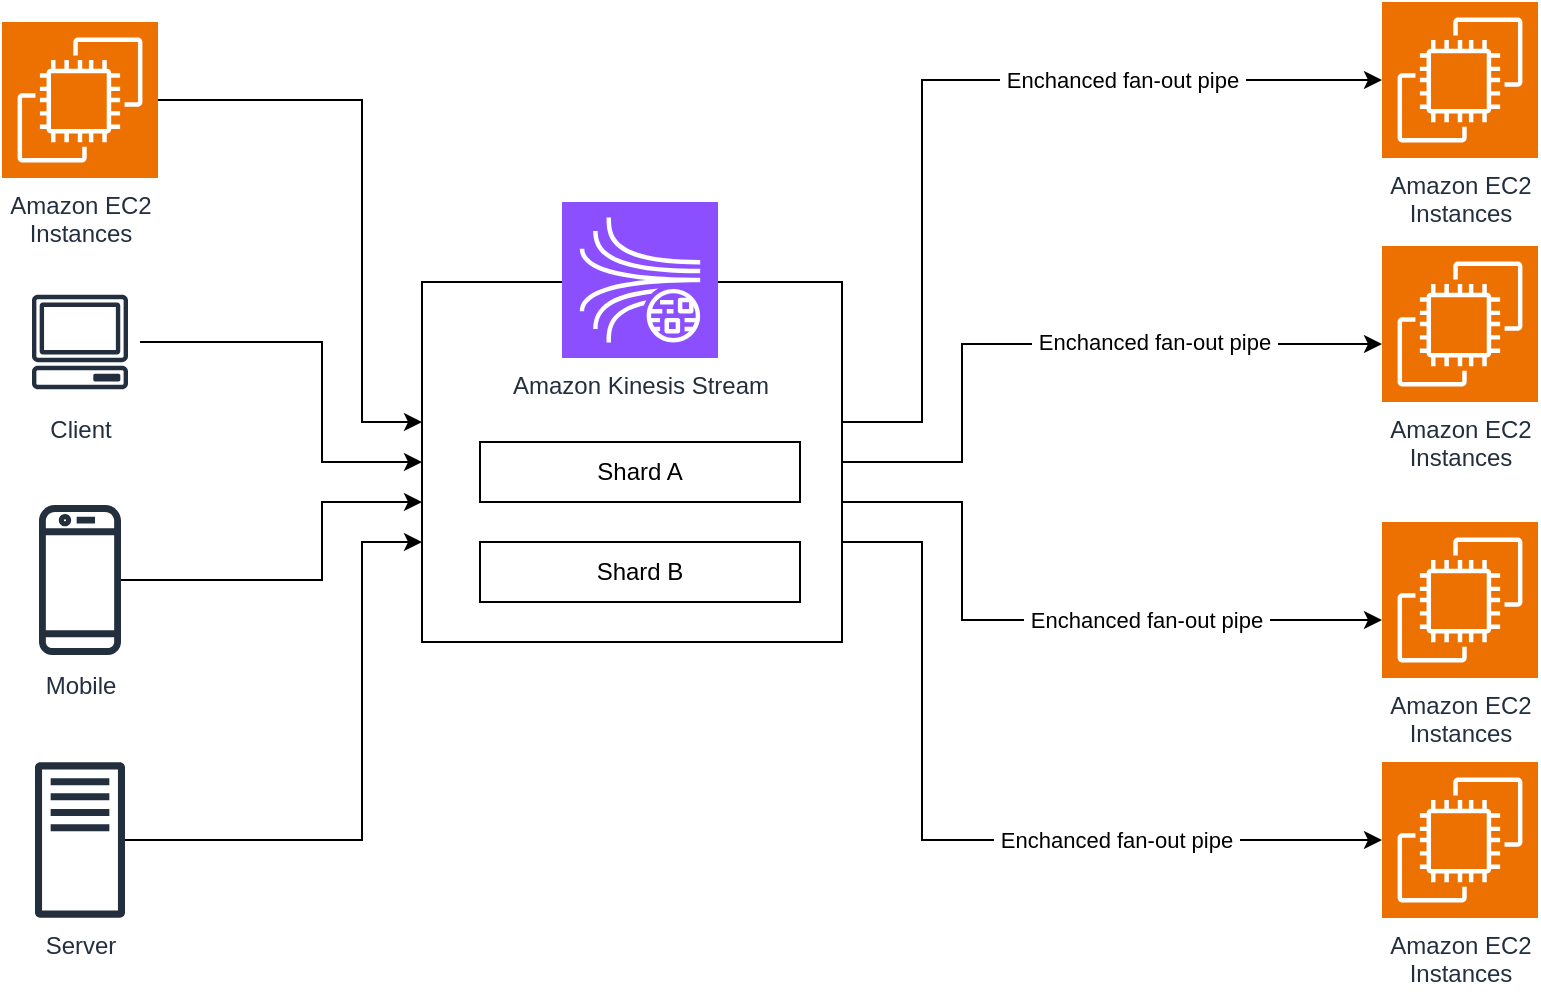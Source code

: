 <mxfile version="26.0.4">
  <diagram name="Page-1" id="NyROWdmkw-8hthtl_QMj">
    <mxGraphModel dx="1114" dy="1198" grid="1" gridSize="10" guides="1" tooltips="1" connect="1" arrows="1" fold="1" page="1" pageScale="1" pageWidth="850" pageHeight="1100" math="0" shadow="0">
      <root>
        <mxCell id="0" />
        <mxCell id="1" parent="0" />
        <mxCell id="8o8Y5m0T7R4Kcj14xXGn-14" style="edgeStyle=orthogonalEdgeStyle;rounded=0;orthogonalLoop=1;jettySize=auto;html=1;" edge="1" parent="1" source="8o8Y5m0T7R4Kcj14xXGn-3" target="8o8Y5m0T7R4Kcj14xXGn-8">
          <mxGeometry relative="1" as="geometry">
            <Array as="points">
              <mxPoint x="221" y="739" />
              <mxPoint x="221" y="590" />
            </Array>
          </mxGeometry>
        </mxCell>
        <mxCell id="8o8Y5m0T7R4Kcj14xXGn-15" style="edgeStyle=orthogonalEdgeStyle;rounded=0;orthogonalLoop=1;jettySize=auto;html=1;" edge="1" parent="1" source="8o8Y5m0T7R4Kcj14xXGn-2" target="8o8Y5m0T7R4Kcj14xXGn-8">
          <mxGeometry relative="1" as="geometry">
            <Array as="points">
              <mxPoint x="201" y="609" />
              <mxPoint x="201" y="570" />
            </Array>
          </mxGeometry>
        </mxCell>
        <mxCell id="8o8Y5m0T7R4Kcj14xXGn-16" style="edgeStyle=orthogonalEdgeStyle;rounded=0;orthogonalLoop=1;jettySize=auto;html=1;" edge="1" parent="1" source="8o8Y5m0T7R4Kcj14xXGn-1" target="8o8Y5m0T7R4Kcj14xXGn-8">
          <mxGeometry relative="1" as="geometry">
            <Array as="points">
              <mxPoint x="201" y="490" />
              <mxPoint x="201" y="550" />
            </Array>
          </mxGeometry>
        </mxCell>
        <mxCell id="8o8Y5m0T7R4Kcj14xXGn-24" style="edgeStyle=orthogonalEdgeStyle;rounded=0;orthogonalLoop=1;jettySize=auto;html=1;" edge="1" parent="1" source="8o8Y5m0T7R4Kcj14xXGn-8" target="8o8Y5m0T7R4Kcj14xXGn-19">
          <mxGeometry relative="1" as="geometry">
            <Array as="points">
              <mxPoint x="521" y="550" />
              <mxPoint x="521" y="491" />
            </Array>
          </mxGeometry>
        </mxCell>
        <mxCell id="8o8Y5m0T7R4Kcj14xXGn-27" value="&amp;nbsp;Enchanced fan-out pipe&amp;nbsp;" style="edgeLabel;html=1;align=center;verticalAlign=middle;resizable=0;points=[];" vertex="1" connectable="0" parent="8o8Y5m0T7R4Kcj14xXGn-24">
          <mxGeometry x="0.307" y="-3" relative="1" as="geometry">
            <mxPoint y="-4" as="offset" />
          </mxGeometry>
        </mxCell>
        <mxCell id="8o8Y5m0T7R4Kcj14xXGn-25" style="edgeStyle=orthogonalEdgeStyle;rounded=0;orthogonalLoop=1;jettySize=auto;html=1;" edge="1" parent="1" source="8o8Y5m0T7R4Kcj14xXGn-8" target="8o8Y5m0T7R4Kcj14xXGn-20">
          <mxGeometry relative="1" as="geometry">
            <Array as="points">
              <mxPoint x="521" y="570" />
              <mxPoint x="521" y="629" />
            </Array>
          </mxGeometry>
        </mxCell>
        <mxCell id="8o8Y5m0T7R4Kcj14xXGn-28" value="&amp;nbsp;Enchanced fan-out pipe&amp;nbsp;" style="edgeLabel;html=1;align=center;verticalAlign=middle;resizable=0;points=[];" vertex="1" connectable="0" parent="8o8Y5m0T7R4Kcj14xXGn-25">
          <mxGeometry x="0.283" y="-1" relative="1" as="geometry">
            <mxPoint y="-1" as="offset" />
          </mxGeometry>
        </mxCell>
        <mxCell id="8o8Y5m0T7R4Kcj14xXGn-8" value="" style="rounded=0;whiteSpace=wrap;html=1;strokeColor=default;fillColor=none;" vertex="1" parent="1">
          <mxGeometry x="251" y="460" width="210" height="180" as="geometry" />
        </mxCell>
        <mxCell id="8o8Y5m0T7R4Kcj14xXGn-1" value="Client" style="sketch=0;outlineConnect=0;fontColor=#232F3E;gradientColor=none;strokeColor=#232F3E;fillColor=#ffffff;dashed=0;verticalLabelPosition=bottom;verticalAlign=top;align=center;html=1;fontSize=12;fontStyle=0;aspect=fixed;shape=mxgraph.aws4.resourceIcon;resIcon=mxgraph.aws4.client;" vertex="1" parent="1">
          <mxGeometry x="50" y="460" width="60" height="60" as="geometry" />
        </mxCell>
        <mxCell id="8o8Y5m0T7R4Kcj14xXGn-2" value="Mobile" style="sketch=0;outlineConnect=0;fontColor=#232F3E;gradientColor=none;fillColor=#232F3D;strokeColor=none;dashed=0;verticalLabelPosition=bottom;verticalAlign=top;align=center;html=1;fontSize=12;fontStyle=0;aspect=fixed;pointerEvents=1;shape=mxgraph.aws4.mobile_client;" vertex="1" parent="1">
          <mxGeometry x="59.5" y="570" width="41" height="78" as="geometry" />
        </mxCell>
        <mxCell id="8o8Y5m0T7R4Kcj14xXGn-3" value="Server" style="sketch=0;outlineConnect=0;fontColor=#232F3E;gradientColor=none;fillColor=#232F3D;strokeColor=none;dashed=0;verticalLabelPosition=bottom;verticalAlign=top;align=center;html=1;fontSize=12;fontStyle=0;aspect=fixed;pointerEvents=1;shape=mxgraph.aws4.traditional_server;" vertex="1" parent="1">
          <mxGeometry x="57.5" y="700" width="45" height="78" as="geometry" />
        </mxCell>
        <mxCell id="8o8Y5m0T7R4Kcj14xXGn-4" value="Amazon EC2&lt;div&gt;Instances&lt;/div&gt;" style="sketch=0;points=[[0,0,0],[0.25,0,0],[0.5,0,0],[0.75,0,0],[1,0,0],[0,1,0],[0.25,1,0],[0.5,1,0],[0.75,1,0],[1,1,0],[0,0.25,0],[0,0.5,0],[0,0.75,0],[1,0.25,0],[1,0.5,0],[1,0.75,0]];outlineConnect=0;fontColor=#232F3E;fillColor=#ED7100;strokeColor=#ffffff;dashed=0;verticalLabelPosition=bottom;verticalAlign=top;align=center;html=1;fontSize=12;fontStyle=0;aspect=fixed;shape=mxgraph.aws4.resourceIcon;resIcon=mxgraph.aws4.ec2;" vertex="1" parent="1">
          <mxGeometry x="41" y="330" width="78" height="78" as="geometry" />
        </mxCell>
        <mxCell id="8o8Y5m0T7R4Kcj14xXGn-5" value="Shard A" style="rounded=0;whiteSpace=wrap;html=1;" vertex="1" parent="1">
          <mxGeometry x="280" y="540" width="160" height="30" as="geometry" />
        </mxCell>
        <mxCell id="8o8Y5m0T7R4Kcj14xXGn-6" value="Shard B" style="rounded=0;whiteSpace=wrap;html=1;" vertex="1" parent="1">
          <mxGeometry x="280" y="590" width="160" height="30" as="geometry" />
        </mxCell>
        <mxCell id="8o8Y5m0T7R4Kcj14xXGn-7" value="Amazon Kinesis Stream" style="sketch=0;points=[[0,0,0],[0.25,0,0],[0.5,0,0],[0.75,0,0],[1,0,0],[0,1,0],[0.25,1,0],[0.5,1,0],[0.75,1,0],[1,1,0],[0,0.25,0],[0,0.5,0],[0,0.75,0],[1,0.25,0],[1,0.5,0],[1,0.75,0]];outlineConnect=0;fontColor=#232F3E;fillColor=#8C4FFF;strokeColor=#ffffff;dashed=0;verticalLabelPosition=bottom;verticalAlign=top;align=center;html=1;fontSize=12;fontStyle=0;aspect=fixed;shape=mxgraph.aws4.resourceIcon;resIcon=mxgraph.aws4.kinesis_data_streams;" vertex="1" parent="1">
          <mxGeometry x="321" y="420" width="78" height="78" as="geometry" />
        </mxCell>
        <mxCell id="8o8Y5m0T7R4Kcj14xXGn-13" style="edgeStyle=orthogonalEdgeStyle;rounded=0;orthogonalLoop=1;jettySize=auto;html=1;exitX=1;exitY=0.5;exitDx=0;exitDy=0;exitPerimeter=0;" edge="1" parent="1" source="8o8Y5m0T7R4Kcj14xXGn-4" target="8o8Y5m0T7R4Kcj14xXGn-8">
          <mxGeometry relative="1" as="geometry">
            <Array as="points">
              <mxPoint x="221" y="369" />
              <mxPoint x="221" y="530" />
            </Array>
          </mxGeometry>
        </mxCell>
        <mxCell id="8o8Y5m0T7R4Kcj14xXGn-18" value="Amazon EC2&lt;div&gt;Instances&lt;/div&gt;" style="sketch=0;points=[[0,0,0],[0.25,0,0],[0.5,0,0],[0.75,0,0],[1,0,0],[0,1,0],[0.25,1,0],[0.5,1,0],[0.75,1,0],[1,1,0],[0,0.25,0],[0,0.5,0],[0,0.75,0],[1,0.25,0],[1,0.5,0],[1,0.75,0]];outlineConnect=0;fontColor=#232F3E;fillColor=#ED7100;strokeColor=#ffffff;dashed=0;verticalLabelPosition=bottom;verticalAlign=top;align=center;html=1;fontSize=12;fontStyle=0;aspect=fixed;shape=mxgraph.aws4.resourceIcon;resIcon=mxgraph.aws4.ec2;" vertex="1" parent="1">
          <mxGeometry x="731" y="320" width="78" height="78" as="geometry" />
        </mxCell>
        <mxCell id="8o8Y5m0T7R4Kcj14xXGn-19" value="Amazon EC2&lt;div&gt;Instances&lt;/div&gt;" style="sketch=0;points=[[0,0,0],[0.25,0,0],[0.5,0,0],[0.75,0,0],[1,0,0],[0,1,0],[0.25,1,0],[0.5,1,0],[0.75,1,0],[1,1,0],[0,0.25,0],[0,0.5,0],[0,0.75,0],[1,0.25,0],[1,0.5,0],[1,0.75,0]];outlineConnect=0;fontColor=#232F3E;fillColor=#ED7100;strokeColor=#ffffff;dashed=0;verticalLabelPosition=bottom;verticalAlign=top;align=center;html=1;fontSize=12;fontStyle=0;aspect=fixed;shape=mxgraph.aws4.resourceIcon;resIcon=mxgraph.aws4.ec2;" vertex="1" parent="1">
          <mxGeometry x="731" y="442" width="78" height="78" as="geometry" />
        </mxCell>
        <mxCell id="8o8Y5m0T7R4Kcj14xXGn-20" value="Amazon EC2&lt;div&gt;Instances&lt;/div&gt;" style="sketch=0;points=[[0,0,0],[0.25,0,0],[0.5,0,0],[0.75,0,0],[1,0,0],[0,1,0],[0.25,1,0],[0.5,1,0],[0.75,1,0],[1,1,0],[0,0.25,0],[0,0.5,0],[0,0.75,0],[1,0.25,0],[1,0.5,0],[1,0.75,0]];outlineConnect=0;fontColor=#232F3E;fillColor=#ED7100;strokeColor=#ffffff;dashed=0;verticalLabelPosition=bottom;verticalAlign=top;align=center;html=1;fontSize=12;fontStyle=0;aspect=fixed;shape=mxgraph.aws4.resourceIcon;resIcon=mxgraph.aws4.ec2;" vertex="1" parent="1">
          <mxGeometry x="731" y="580" width="78" height="78" as="geometry" />
        </mxCell>
        <mxCell id="8o8Y5m0T7R4Kcj14xXGn-21" value="Amazon EC2&lt;div&gt;Instances&lt;/div&gt;" style="sketch=0;points=[[0,0,0],[0.25,0,0],[0.5,0,0],[0.75,0,0],[1,0,0],[0,1,0],[0.25,1,0],[0.5,1,0],[0.75,1,0],[1,1,0],[0,0.25,0],[0,0.5,0],[0,0.75,0],[1,0.25,0],[1,0.5,0],[1,0.75,0]];outlineConnect=0;fontColor=#232F3E;fillColor=#ED7100;strokeColor=#ffffff;dashed=0;verticalLabelPosition=bottom;verticalAlign=top;align=center;html=1;fontSize=12;fontStyle=0;aspect=fixed;shape=mxgraph.aws4.resourceIcon;resIcon=mxgraph.aws4.ec2;" vertex="1" parent="1">
          <mxGeometry x="731" y="700" width="78" height="78" as="geometry" />
        </mxCell>
        <mxCell id="8o8Y5m0T7R4Kcj14xXGn-23" value="&amp;nbsp;Enchanced fan-out pipe&amp;nbsp;" style="edgeStyle=orthogonalEdgeStyle;rounded=0;orthogonalLoop=1;jettySize=auto;html=1;entryX=0;entryY=0.5;entryDx=0;entryDy=0;entryPerimeter=0;" edge="1" parent="1" source="8o8Y5m0T7R4Kcj14xXGn-8" target="8o8Y5m0T7R4Kcj14xXGn-18">
          <mxGeometry x="0.41" relative="1" as="geometry">
            <Array as="points">
              <mxPoint x="501" y="530" />
              <mxPoint x="501" y="359" />
            </Array>
            <mxPoint as="offset" />
          </mxGeometry>
        </mxCell>
        <mxCell id="8o8Y5m0T7R4Kcj14xXGn-26" style="edgeStyle=orthogonalEdgeStyle;rounded=0;orthogonalLoop=1;jettySize=auto;html=1;entryX=0;entryY=0.5;entryDx=0;entryDy=0;entryPerimeter=0;" edge="1" parent="1" source="8o8Y5m0T7R4Kcj14xXGn-8" target="8o8Y5m0T7R4Kcj14xXGn-21">
          <mxGeometry relative="1" as="geometry">
            <Array as="points">
              <mxPoint x="501" y="590" />
              <mxPoint x="501" y="739" />
            </Array>
          </mxGeometry>
        </mxCell>
        <mxCell id="8o8Y5m0T7R4Kcj14xXGn-29" value="&amp;nbsp;Enchanced fan-out pipe&amp;nbsp;" style="edgeLabel;html=1;align=center;verticalAlign=middle;resizable=0;points=[];" vertex="1" connectable="0" parent="8o8Y5m0T7R4Kcj14xXGn-26">
          <mxGeometry x="0.365" y="3" relative="1" as="geometry">
            <mxPoint y="3" as="offset" />
          </mxGeometry>
        </mxCell>
      </root>
    </mxGraphModel>
  </diagram>
</mxfile>

